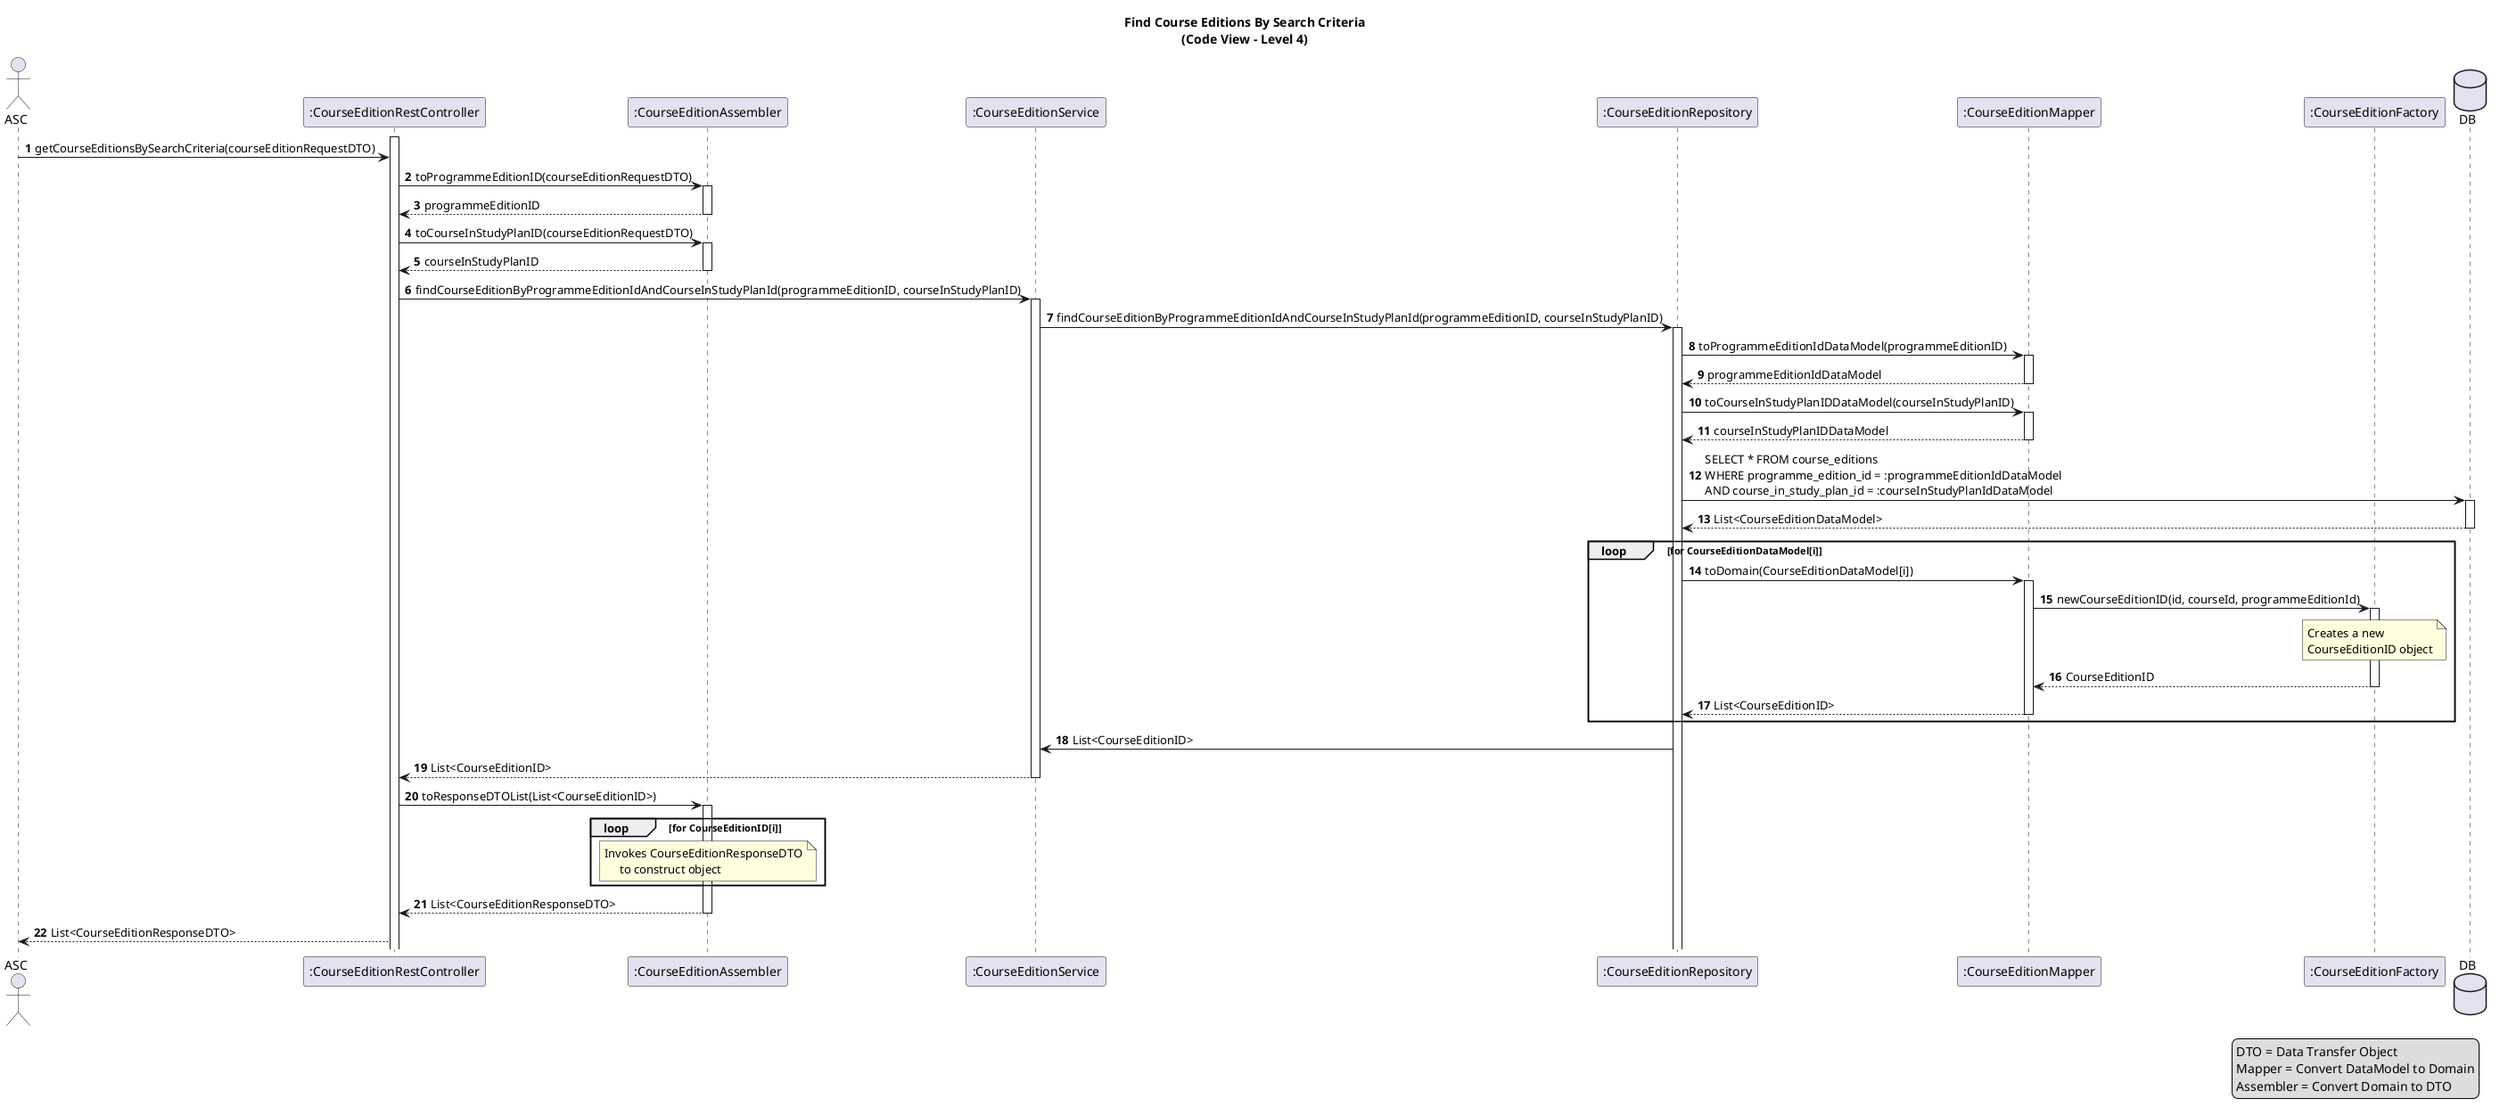@startuml
title: Find Course Editions By Search Criteria\n(Code View - Level 4)

autonumber

actor "ASC" as asc
participant ":CourseEditionRestController" as ceCtrl
activate ceCtrl
participant ":CourseEditionAssembler" as ceAssembler
participant ":CourseEditionService" as ceService
participant ":CourseEditionRepository" as ceRepo
participant ":CourseEditionMapper" as ceMapper
participant ":CourseEditionFactory" as ceFactory
database DB

asc -> ceCtrl: getCourseEditionsBySearchCriteria(courseEditionRequestDTO)
ceCtrl -> ceAssembler ++: toProgrammeEditionID(courseEditionRequestDTO)
ceAssembler --> ceCtrl --: programmeEditionID
ceCtrl -> ceAssembler ++: toCourseInStudyPlanID(courseEditionRequestDTO)
ceAssembler --> ceCtrl --: courseInStudyPlanID

ceCtrl -> ceService ++: findCourseEditionByProgrammeEditionIdAndCourseInStudyPlanId(programmeEditionID, courseInStudyPlanID)
ceService -> ceRepo ++: findCourseEditionByProgrammeEditionIdAndCourseInStudyPlanId(programmeEditionID, courseInStudyPlanID)

ceRepo -> ceMapper ++: toProgrammeEditionIdDataModel(programmeEditionID)
ceMapper --> ceRepo --: programmeEditionIdDataModel
ceRepo -> ceMapper ++: toCourseInStudyPlanIDDataModel(courseInStudyPlanID)
ceMapper --> ceRepo --: courseInStudyPlanIDDataModel

ceRepo -> DB ++: SELECT * FROM course_editions \nWHERE programme_edition_id = :programmeEditionIdDataModel \nAND course_in_study_plan_id = :courseInStudyPlanIdDataModel
DB --> ceRepo --: List<CourseEditionDataModel>

loop for CourseEditionDataModel[i]
ceRepo -> ceMapper ++: toDomain(CourseEditionDataModel[i])
ceMapper -> ceFactory ++: newCourseEditionID(id, courseId, programmeEditionId)
note over of ceFactory
    Creates a new
    CourseEditionID object
end note
ceFactory --> ceMapper --: CourseEditionID
ceMapper --> ceRepo --: List<CourseEditionID>
end

ceRepo -> ceService: List<CourseEditionID>
ceService --> ceCtrl --: List<CourseEditionID>
ceCtrl -> ceAssembler ++: toResponseDTOList(List<CourseEditionID>)

loop for CourseEditionID[i]
    note over of ceAssembler
        Invokes CourseEditionResponseDTO
             to construct object
    end note
end
ceAssembler --> ceCtrl --: List<CourseEditionResponseDTO>
ceCtrl --> asc: List<CourseEditionResponseDTO>

legend right
  DTO = Data Transfer Object
  Mapper = Convert DataModel to Domain
  Assembler = Convert Domain to DTO
end legend

@enduml 
